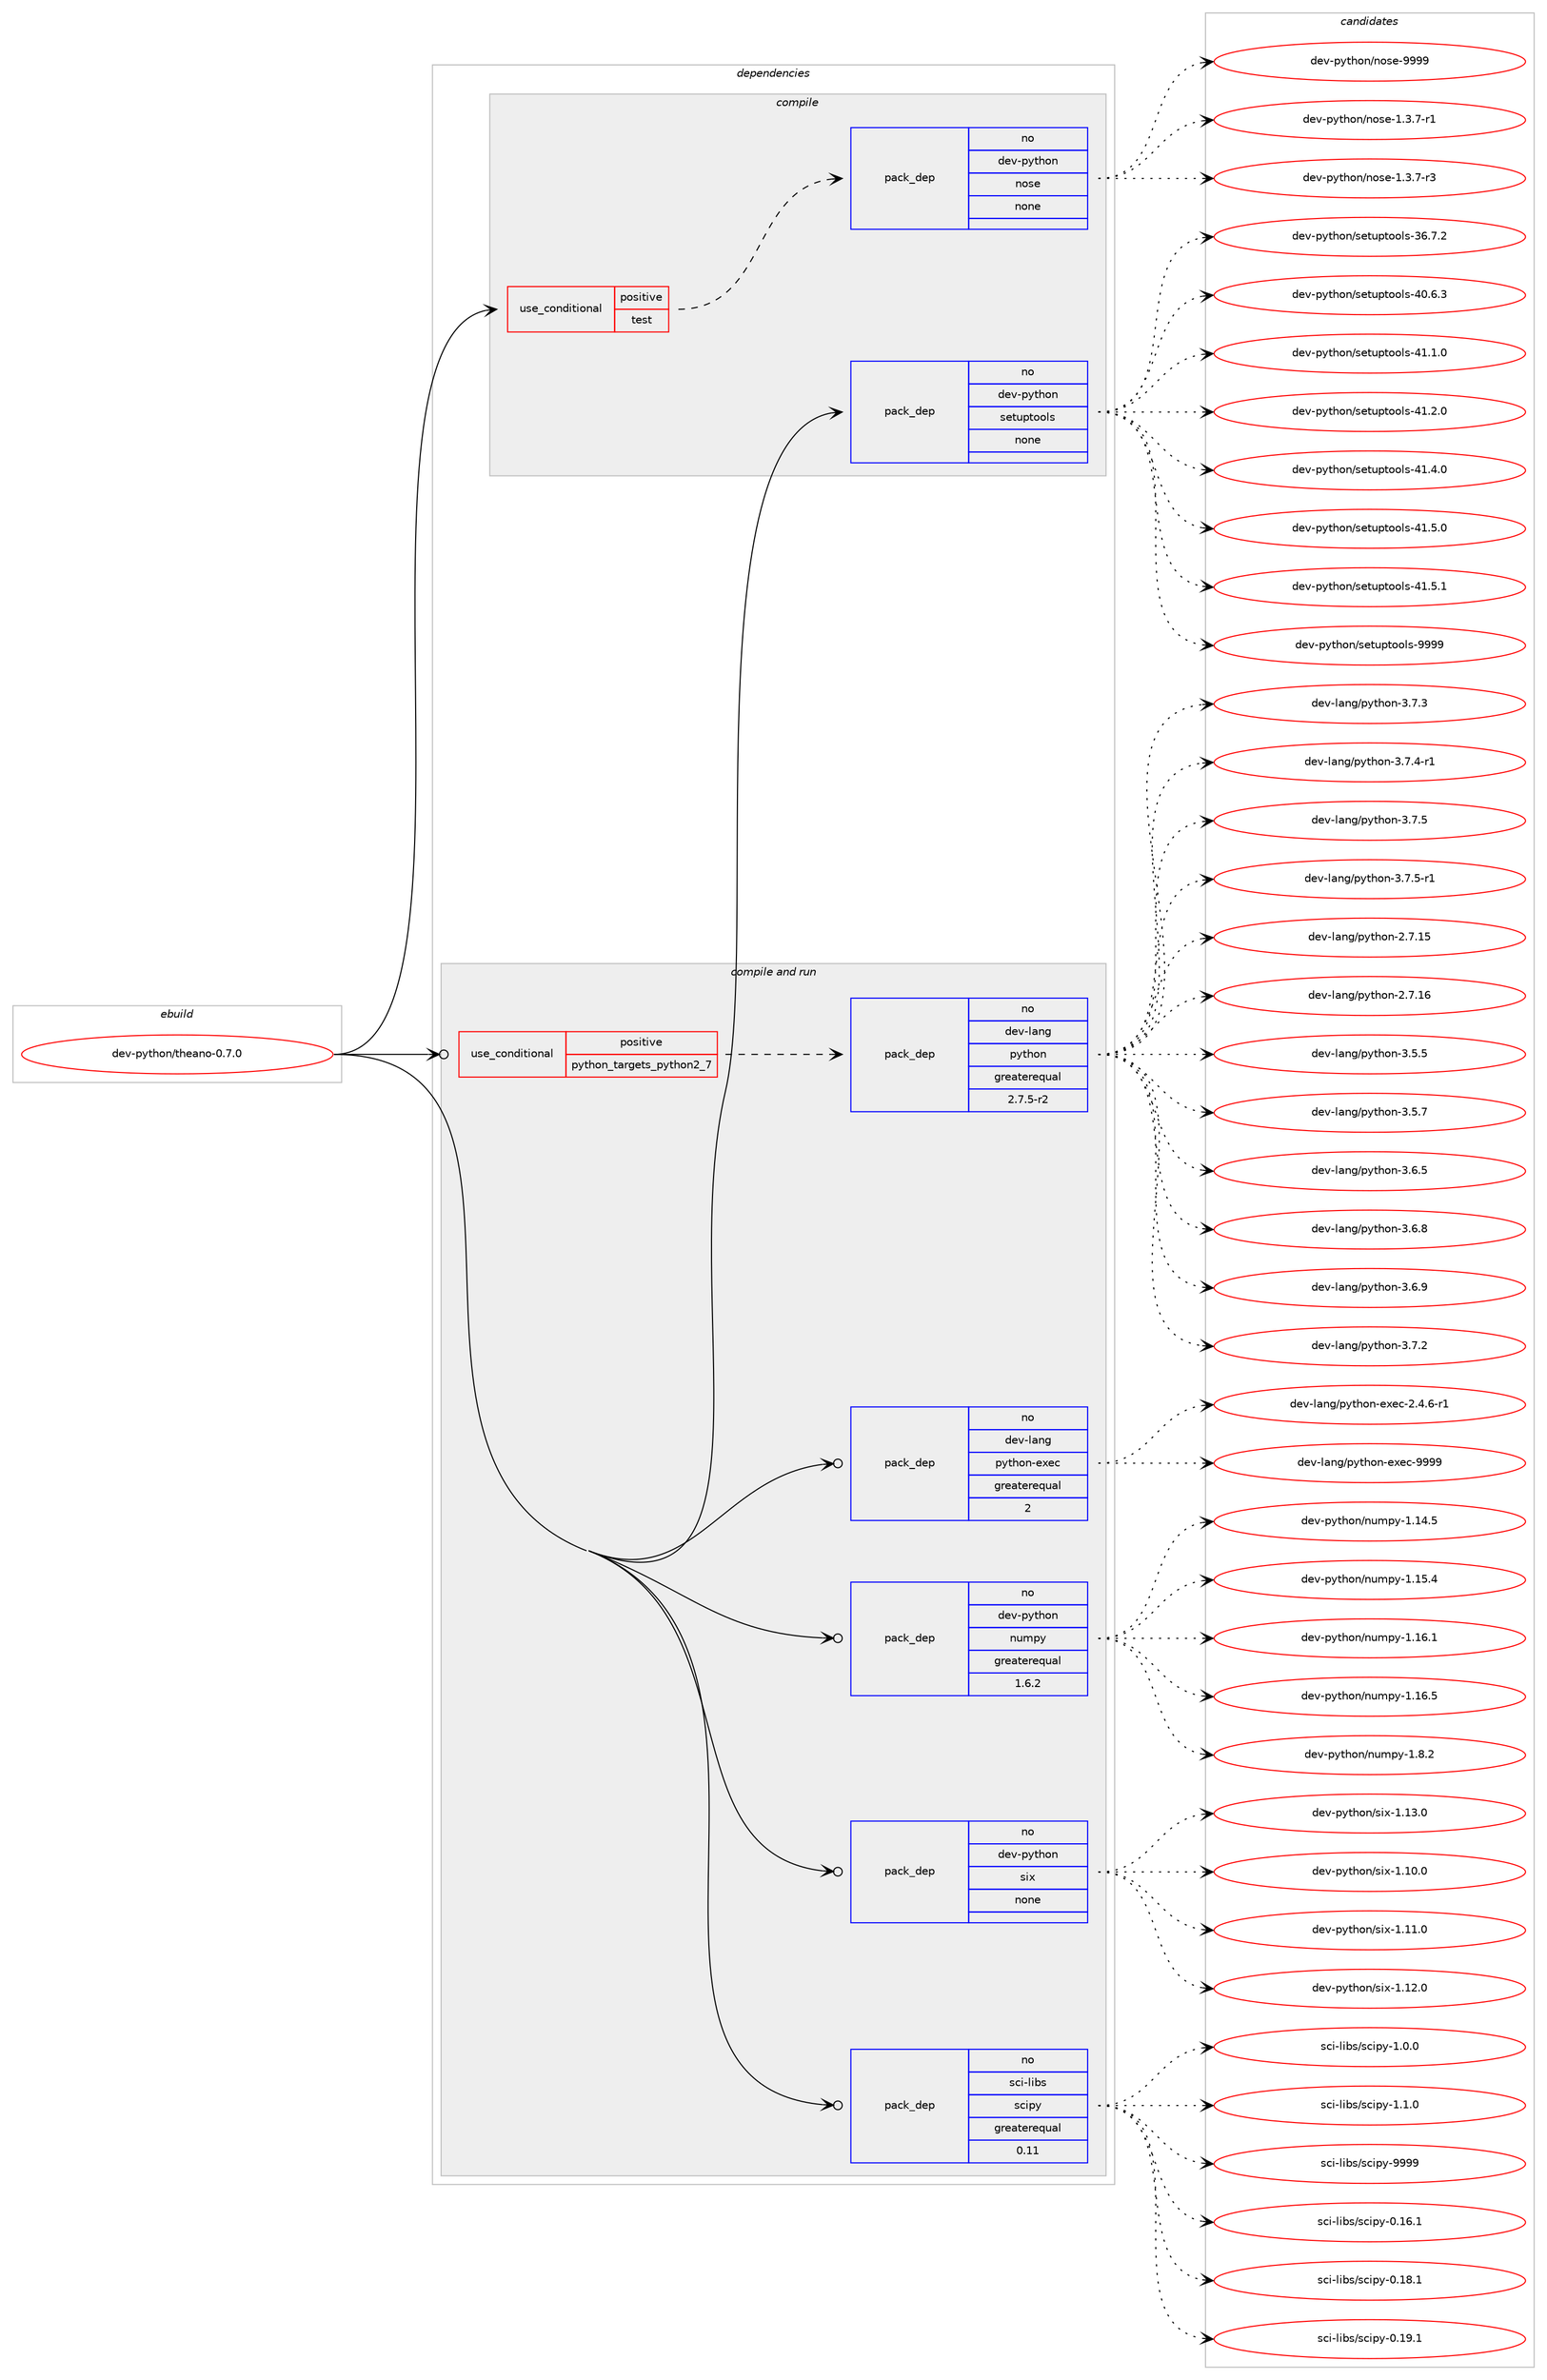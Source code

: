 digraph prolog {

# *************
# Graph options
# *************

newrank=true;
concentrate=true;
compound=true;
graph [rankdir=LR,fontname=Helvetica,fontsize=10,ranksep=1.5];#, ranksep=2.5, nodesep=0.2];
edge  [arrowhead=vee];
node  [fontname=Helvetica,fontsize=10];

# **********
# The ebuild
# **********

subgraph cluster_leftcol {
color=gray;
rank=same;
label=<<i>ebuild</i>>;
id [label="dev-python/theano-0.7.0", color=red, width=4, href="../dev-python/theano-0.7.0.svg"];
}

# ****************
# The dependencies
# ****************

subgraph cluster_midcol {
color=gray;
label=<<i>dependencies</i>>;
subgraph cluster_compile {
fillcolor="#eeeeee";
style=filled;
label=<<i>compile</i>>;
subgraph cond150462 {
dependency640707 [label=<<TABLE BORDER="0" CELLBORDER="1" CELLSPACING="0" CELLPADDING="4"><TR><TD ROWSPAN="3" CELLPADDING="10">use_conditional</TD></TR><TR><TD>positive</TD></TR><TR><TD>test</TD></TR></TABLE>>, shape=none, color=red];
subgraph pack478363 {
dependency640708 [label=<<TABLE BORDER="0" CELLBORDER="1" CELLSPACING="0" CELLPADDING="4" WIDTH="220"><TR><TD ROWSPAN="6" CELLPADDING="30">pack_dep</TD></TR><TR><TD WIDTH="110">no</TD></TR><TR><TD>dev-python</TD></TR><TR><TD>nose</TD></TR><TR><TD>none</TD></TR><TR><TD></TD></TR></TABLE>>, shape=none, color=blue];
}
dependency640707:e -> dependency640708:w [weight=20,style="dashed",arrowhead="vee"];
}
id:e -> dependency640707:w [weight=20,style="solid",arrowhead="vee"];
subgraph pack478364 {
dependency640709 [label=<<TABLE BORDER="0" CELLBORDER="1" CELLSPACING="0" CELLPADDING="4" WIDTH="220"><TR><TD ROWSPAN="6" CELLPADDING="30">pack_dep</TD></TR><TR><TD WIDTH="110">no</TD></TR><TR><TD>dev-python</TD></TR><TR><TD>setuptools</TD></TR><TR><TD>none</TD></TR><TR><TD></TD></TR></TABLE>>, shape=none, color=blue];
}
id:e -> dependency640709:w [weight=20,style="solid",arrowhead="vee"];
}
subgraph cluster_compileandrun {
fillcolor="#eeeeee";
style=filled;
label=<<i>compile and run</i>>;
subgraph cond150463 {
dependency640710 [label=<<TABLE BORDER="0" CELLBORDER="1" CELLSPACING="0" CELLPADDING="4"><TR><TD ROWSPAN="3" CELLPADDING="10">use_conditional</TD></TR><TR><TD>positive</TD></TR><TR><TD>python_targets_python2_7</TD></TR></TABLE>>, shape=none, color=red];
subgraph pack478365 {
dependency640711 [label=<<TABLE BORDER="0" CELLBORDER="1" CELLSPACING="0" CELLPADDING="4" WIDTH="220"><TR><TD ROWSPAN="6" CELLPADDING="30">pack_dep</TD></TR><TR><TD WIDTH="110">no</TD></TR><TR><TD>dev-lang</TD></TR><TR><TD>python</TD></TR><TR><TD>greaterequal</TD></TR><TR><TD>2.7.5-r2</TD></TR></TABLE>>, shape=none, color=blue];
}
dependency640710:e -> dependency640711:w [weight=20,style="dashed",arrowhead="vee"];
}
id:e -> dependency640710:w [weight=20,style="solid",arrowhead="odotvee"];
subgraph pack478366 {
dependency640712 [label=<<TABLE BORDER="0" CELLBORDER="1" CELLSPACING="0" CELLPADDING="4" WIDTH="220"><TR><TD ROWSPAN="6" CELLPADDING="30">pack_dep</TD></TR><TR><TD WIDTH="110">no</TD></TR><TR><TD>dev-lang</TD></TR><TR><TD>python-exec</TD></TR><TR><TD>greaterequal</TD></TR><TR><TD>2</TD></TR></TABLE>>, shape=none, color=blue];
}
id:e -> dependency640712:w [weight=20,style="solid",arrowhead="odotvee"];
subgraph pack478367 {
dependency640713 [label=<<TABLE BORDER="0" CELLBORDER="1" CELLSPACING="0" CELLPADDING="4" WIDTH="220"><TR><TD ROWSPAN="6" CELLPADDING="30">pack_dep</TD></TR><TR><TD WIDTH="110">no</TD></TR><TR><TD>dev-python</TD></TR><TR><TD>numpy</TD></TR><TR><TD>greaterequal</TD></TR><TR><TD>1.6.2</TD></TR></TABLE>>, shape=none, color=blue];
}
id:e -> dependency640713:w [weight=20,style="solid",arrowhead="odotvee"];
subgraph pack478368 {
dependency640714 [label=<<TABLE BORDER="0" CELLBORDER="1" CELLSPACING="0" CELLPADDING="4" WIDTH="220"><TR><TD ROWSPAN="6" CELLPADDING="30">pack_dep</TD></TR><TR><TD WIDTH="110">no</TD></TR><TR><TD>dev-python</TD></TR><TR><TD>six</TD></TR><TR><TD>none</TD></TR><TR><TD></TD></TR></TABLE>>, shape=none, color=blue];
}
id:e -> dependency640714:w [weight=20,style="solid",arrowhead="odotvee"];
subgraph pack478369 {
dependency640715 [label=<<TABLE BORDER="0" CELLBORDER="1" CELLSPACING="0" CELLPADDING="4" WIDTH="220"><TR><TD ROWSPAN="6" CELLPADDING="30">pack_dep</TD></TR><TR><TD WIDTH="110">no</TD></TR><TR><TD>sci-libs</TD></TR><TR><TD>scipy</TD></TR><TR><TD>greaterequal</TD></TR><TR><TD>0.11</TD></TR></TABLE>>, shape=none, color=blue];
}
id:e -> dependency640715:w [weight=20,style="solid",arrowhead="odotvee"];
}
subgraph cluster_run {
fillcolor="#eeeeee";
style=filled;
label=<<i>run</i>>;
}
}

# **************
# The candidates
# **************

subgraph cluster_choices {
rank=same;
color=gray;
label=<<i>candidates</i>>;

subgraph choice478363 {
color=black;
nodesep=1;
choice10010111845112121116104111110471101111151014549465146554511449 [label="dev-python/nose-1.3.7-r1", color=red, width=4,href="../dev-python/nose-1.3.7-r1.svg"];
choice10010111845112121116104111110471101111151014549465146554511451 [label="dev-python/nose-1.3.7-r3", color=red, width=4,href="../dev-python/nose-1.3.7-r3.svg"];
choice10010111845112121116104111110471101111151014557575757 [label="dev-python/nose-9999", color=red, width=4,href="../dev-python/nose-9999.svg"];
dependency640708:e -> choice10010111845112121116104111110471101111151014549465146554511449:w [style=dotted,weight="100"];
dependency640708:e -> choice10010111845112121116104111110471101111151014549465146554511451:w [style=dotted,weight="100"];
dependency640708:e -> choice10010111845112121116104111110471101111151014557575757:w [style=dotted,weight="100"];
}
subgraph choice478364 {
color=black;
nodesep=1;
choice100101118451121211161041111104711510111611711211611111110811545515446554650 [label="dev-python/setuptools-36.7.2", color=red, width=4,href="../dev-python/setuptools-36.7.2.svg"];
choice100101118451121211161041111104711510111611711211611111110811545524846544651 [label="dev-python/setuptools-40.6.3", color=red, width=4,href="../dev-python/setuptools-40.6.3.svg"];
choice100101118451121211161041111104711510111611711211611111110811545524946494648 [label="dev-python/setuptools-41.1.0", color=red, width=4,href="../dev-python/setuptools-41.1.0.svg"];
choice100101118451121211161041111104711510111611711211611111110811545524946504648 [label="dev-python/setuptools-41.2.0", color=red, width=4,href="../dev-python/setuptools-41.2.0.svg"];
choice100101118451121211161041111104711510111611711211611111110811545524946524648 [label="dev-python/setuptools-41.4.0", color=red, width=4,href="../dev-python/setuptools-41.4.0.svg"];
choice100101118451121211161041111104711510111611711211611111110811545524946534648 [label="dev-python/setuptools-41.5.0", color=red, width=4,href="../dev-python/setuptools-41.5.0.svg"];
choice100101118451121211161041111104711510111611711211611111110811545524946534649 [label="dev-python/setuptools-41.5.1", color=red, width=4,href="../dev-python/setuptools-41.5.1.svg"];
choice10010111845112121116104111110471151011161171121161111111081154557575757 [label="dev-python/setuptools-9999", color=red, width=4,href="../dev-python/setuptools-9999.svg"];
dependency640709:e -> choice100101118451121211161041111104711510111611711211611111110811545515446554650:w [style=dotted,weight="100"];
dependency640709:e -> choice100101118451121211161041111104711510111611711211611111110811545524846544651:w [style=dotted,weight="100"];
dependency640709:e -> choice100101118451121211161041111104711510111611711211611111110811545524946494648:w [style=dotted,weight="100"];
dependency640709:e -> choice100101118451121211161041111104711510111611711211611111110811545524946504648:w [style=dotted,weight="100"];
dependency640709:e -> choice100101118451121211161041111104711510111611711211611111110811545524946524648:w [style=dotted,weight="100"];
dependency640709:e -> choice100101118451121211161041111104711510111611711211611111110811545524946534648:w [style=dotted,weight="100"];
dependency640709:e -> choice100101118451121211161041111104711510111611711211611111110811545524946534649:w [style=dotted,weight="100"];
dependency640709:e -> choice10010111845112121116104111110471151011161171121161111111081154557575757:w [style=dotted,weight="100"];
}
subgraph choice478365 {
color=black;
nodesep=1;
choice10010111845108971101034711212111610411111045504655464953 [label="dev-lang/python-2.7.15", color=red, width=4,href="../dev-lang/python-2.7.15.svg"];
choice10010111845108971101034711212111610411111045504655464954 [label="dev-lang/python-2.7.16", color=red, width=4,href="../dev-lang/python-2.7.16.svg"];
choice100101118451089711010347112121116104111110455146534653 [label="dev-lang/python-3.5.5", color=red, width=4,href="../dev-lang/python-3.5.5.svg"];
choice100101118451089711010347112121116104111110455146534655 [label="dev-lang/python-3.5.7", color=red, width=4,href="../dev-lang/python-3.5.7.svg"];
choice100101118451089711010347112121116104111110455146544653 [label="dev-lang/python-3.6.5", color=red, width=4,href="../dev-lang/python-3.6.5.svg"];
choice100101118451089711010347112121116104111110455146544656 [label="dev-lang/python-3.6.8", color=red, width=4,href="../dev-lang/python-3.6.8.svg"];
choice100101118451089711010347112121116104111110455146544657 [label="dev-lang/python-3.6.9", color=red, width=4,href="../dev-lang/python-3.6.9.svg"];
choice100101118451089711010347112121116104111110455146554650 [label="dev-lang/python-3.7.2", color=red, width=4,href="../dev-lang/python-3.7.2.svg"];
choice100101118451089711010347112121116104111110455146554651 [label="dev-lang/python-3.7.3", color=red, width=4,href="../dev-lang/python-3.7.3.svg"];
choice1001011184510897110103471121211161041111104551465546524511449 [label="dev-lang/python-3.7.4-r1", color=red, width=4,href="../dev-lang/python-3.7.4-r1.svg"];
choice100101118451089711010347112121116104111110455146554653 [label="dev-lang/python-3.7.5", color=red, width=4,href="../dev-lang/python-3.7.5.svg"];
choice1001011184510897110103471121211161041111104551465546534511449 [label="dev-lang/python-3.7.5-r1", color=red, width=4,href="../dev-lang/python-3.7.5-r1.svg"];
dependency640711:e -> choice10010111845108971101034711212111610411111045504655464953:w [style=dotted,weight="100"];
dependency640711:e -> choice10010111845108971101034711212111610411111045504655464954:w [style=dotted,weight="100"];
dependency640711:e -> choice100101118451089711010347112121116104111110455146534653:w [style=dotted,weight="100"];
dependency640711:e -> choice100101118451089711010347112121116104111110455146534655:w [style=dotted,weight="100"];
dependency640711:e -> choice100101118451089711010347112121116104111110455146544653:w [style=dotted,weight="100"];
dependency640711:e -> choice100101118451089711010347112121116104111110455146544656:w [style=dotted,weight="100"];
dependency640711:e -> choice100101118451089711010347112121116104111110455146544657:w [style=dotted,weight="100"];
dependency640711:e -> choice100101118451089711010347112121116104111110455146554650:w [style=dotted,weight="100"];
dependency640711:e -> choice100101118451089711010347112121116104111110455146554651:w [style=dotted,weight="100"];
dependency640711:e -> choice1001011184510897110103471121211161041111104551465546524511449:w [style=dotted,weight="100"];
dependency640711:e -> choice100101118451089711010347112121116104111110455146554653:w [style=dotted,weight="100"];
dependency640711:e -> choice1001011184510897110103471121211161041111104551465546534511449:w [style=dotted,weight="100"];
}
subgraph choice478366 {
color=black;
nodesep=1;
choice10010111845108971101034711212111610411111045101120101994550465246544511449 [label="dev-lang/python-exec-2.4.6-r1", color=red, width=4,href="../dev-lang/python-exec-2.4.6-r1.svg"];
choice10010111845108971101034711212111610411111045101120101994557575757 [label="dev-lang/python-exec-9999", color=red, width=4,href="../dev-lang/python-exec-9999.svg"];
dependency640712:e -> choice10010111845108971101034711212111610411111045101120101994550465246544511449:w [style=dotted,weight="100"];
dependency640712:e -> choice10010111845108971101034711212111610411111045101120101994557575757:w [style=dotted,weight="100"];
}
subgraph choice478367 {
color=black;
nodesep=1;
choice100101118451121211161041111104711011710911212145494649524653 [label="dev-python/numpy-1.14.5", color=red, width=4,href="../dev-python/numpy-1.14.5.svg"];
choice100101118451121211161041111104711011710911212145494649534652 [label="dev-python/numpy-1.15.4", color=red, width=4,href="../dev-python/numpy-1.15.4.svg"];
choice100101118451121211161041111104711011710911212145494649544649 [label="dev-python/numpy-1.16.1", color=red, width=4,href="../dev-python/numpy-1.16.1.svg"];
choice100101118451121211161041111104711011710911212145494649544653 [label="dev-python/numpy-1.16.5", color=red, width=4,href="../dev-python/numpy-1.16.5.svg"];
choice1001011184511212111610411111047110117109112121454946564650 [label="dev-python/numpy-1.8.2", color=red, width=4,href="../dev-python/numpy-1.8.2.svg"];
dependency640713:e -> choice100101118451121211161041111104711011710911212145494649524653:w [style=dotted,weight="100"];
dependency640713:e -> choice100101118451121211161041111104711011710911212145494649534652:w [style=dotted,weight="100"];
dependency640713:e -> choice100101118451121211161041111104711011710911212145494649544649:w [style=dotted,weight="100"];
dependency640713:e -> choice100101118451121211161041111104711011710911212145494649544653:w [style=dotted,weight="100"];
dependency640713:e -> choice1001011184511212111610411111047110117109112121454946564650:w [style=dotted,weight="100"];
}
subgraph choice478368 {
color=black;
nodesep=1;
choice100101118451121211161041111104711510512045494649484648 [label="dev-python/six-1.10.0", color=red, width=4,href="../dev-python/six-1.10.0.svg"];
choice100101118451121211161041111104711510512045494649494648 [label="dev-python/six-1.11.0", color=red, width=4,href="../dev-python/six-1.11.0.svg"];
choice100101118451121211161041111104711510512045494649504648 [label="dev-python/six-1.12.0", color=red, width=4,href="../dev-python/six-1.12.0.svg"];
choice100101118451121211161041111104711510512045494649514648 [label="dev-python/six-1.13.0", color=red, width=4,href="../dev-python/six-1.13.0.svg"];
dependency640714:e -> choice100101118451121211161041111104711510512045494649484648:w [style=dotted,weight="100"];
dependency640714:e -> choice100101118451121211161041111104711510512045494649494648:w [style=dotted,weight="100"];
dependency640714:e -> choice100101118451121211161041111104711510512045494649504648:w [style=dotted,weight="100"];
dependency640714:e -> choice100101118451121211161041111104711510512045494649514648:w [style=dotted,weight="100"];
}
subgraph choice478369 {
color=black;
nodesep=1;
choice115991054510810598115471159910511212145484649544649 [label="sci-libs/scipy-0.16.1", color=red, width=4,href="../sci-libs/scipy-0.16.1.svg"];
choice115991054510810598115471159910511212145484649564649 [label="sci-libs/scipy-0.18.1", color=red, width=4,href="../sci-libs/scipy-0.18.1.svg"];
choice115991054510810598115471159910511212145484649574649 [label="sci-libs/scipy-0.19.1", color=red, width=4,href="../sci-libs/scipy-0.19.1.svg"];
choice1159910545108105981154711599105112121454946484648 [label="sci-libs/scipy-1.0.0", color=red, width=4,href="../sci-libs/scipy-1.0.0.svg"];
choice1159910545108105981154711599105112121454946494648 [label="sci-libs/scipy-1.1.0", color=red, width=4,href="../sci-libs/scipy-1.1.0.svg"];
choice11599105451081059811547115991051121214557575757 [label="sci-libs/scipy-9999", color=red, width=4,href="../sci-libs/scipy-9999.svg"];
dependency640715:e -> choice115991054510810598115471159910511212145484649544649:w [style=dotted,weight="100"];
dependency640715:e -> choice115991054510810598115471159910511212145484649564649:w [style=dotted,weight="100"];
dependency640715:e -> choice115991054510810598115471159910511212145484649574649:w [style=dotted,weight="100"];
dependency640715:e -> choice1159910545108105981154711599105112121454946484648:w [style=dotted,weight="100"];
dependency640715:e -> choice1159910545108105981154711599105112121454946494648:w [style=dotted,weight="100"];
dependency640715:e -> choice11599105451081059811547115991051121214557575757:w [style=dotted,weight="100"];
}
}

}
